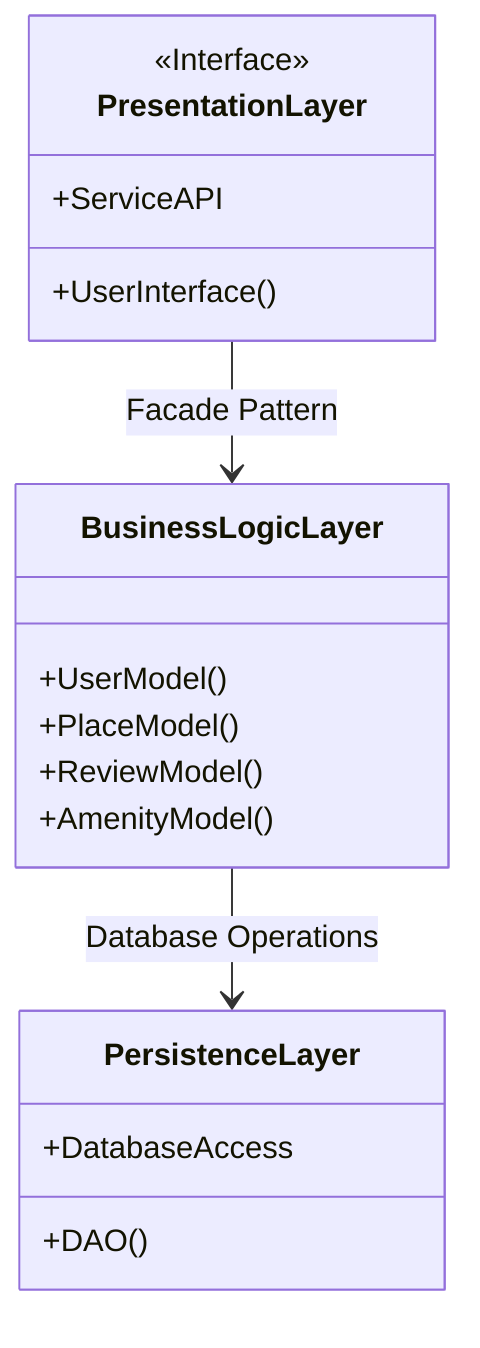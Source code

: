 classDiagram
class PresentationLayer {
    	<<Interface>>
	+ServiceAPI
	+UserInterface()
}
class BusinessLogicLayer {
	+UserModel()
	+PlaceModel()
	+ReviewModel()
	+AmenityModel()
}
class PersistenceLayer {
	+DatabaseAccess
	+DAO()
}
PresentationLayer --> BusinessLogicLayer : Facade Pattern
BusinessLogicLayer --> PersistenceLayer : Database Operations
